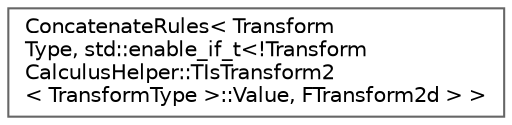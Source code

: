 digraph "Graphical Class Hierarchy"
{
 // INTERACTIVE_SVG=YES
 // LATEX_PDF_SIZE
  bgcolor="transparent";
  edge [fontname=Helvetica,fontsize=10,labelfontname=Helvetica,labelfontsize=10];
  node [fontname=Helvetica,fontsize=10,shape=box,height=0.2,width=0.4];
  rankdir="LR";
  Node0 [id="Node000000",label="ConcatenateRules\< Transform\lType, std::enable_if_t\<!Transform\lCalculusHelper::TIsTransform2\l\< TransformType \>::Value, FTransform2d \> \>",height=0.2,width=0.4,color="grey40", fillcolor="white", style="filled",URL="$de/d62/structConcatenateRules_3_01TransformType_00_01std_1_1enable__if__t_3_9TransformCalculusHelper_1_815df649fbe2d2fbb542351115a21f22.html",tooltip=" "];
}
